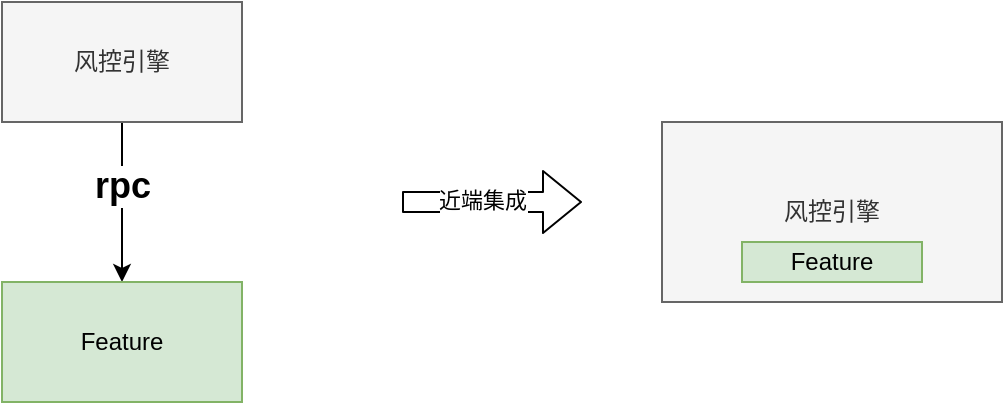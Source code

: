 <mxfile version="14.0.0" type="github">
  <diagram id="6g_NB_qkvzhOsYnh3NiX" name="Page-1">
    <mxGraphModel dx="1258" dy="843" grid="1" gridSize="10" guides="1" tooltips="1" connect="1" arrows="1" fold="1" page="1" pageScale="1" pageWidth="827" pageHeight="1169" math="0" shadow="0">
      <root>
        <mxCell id="0" />
        <mxCell id="1" parent="0" />
        <mxCell id="ek9BJI5t3MrHNnFUKKP--3" value="" style="edgeStyle=orthogonalEdgeStyle;rounded=0;orthogonalLoop=1;jettySize=auto;html=1;" edge="1" parent="1" source="ek9BJI5t3MrHNnFUKKP--1" target="ek9BJI5t3MrHNnFUKKP--2">
          <mxGeometry relative="1" as="geometry" />
        </mxCell>
        <mxCell id="ek9BJI5t3MrHNnFUKKP--4" value="&lt;b&gt;&lt;font style=&quot;font-size: 18px&quot;&gt;rpc&lt;/font&gt;&lt;/b&gt;" style="edgeLabel;html=1;align=center;verticalAlign=middle;resizable=0;points=[];" vertex="1" connectable="0" parent="ek9BJI5t3MrHNnFUKKP--3">
          <mxGeometry x="-0.2" relative="1" as="geometry">
            <mxPoint as="offset" />
          </mxGeometry>
        </mxCell>
        <mxCell id="ek9BJI5t3MrHNnFUKKP--1" value="风控引擎" style="rounded=0;whiteSpace=wrap;html=1;fillColor=#f5f5f5;strokeColor=#666666;fontColor=#333333;" vertex="1" parent="1">
          <mxGeometry x="90" y="220" width="120" height="60" as="geometry" />
        </mxCell>
        <mxCell id="ek9BJI5t3MrHNnFUKKP--2" value="Feature" style="rounded=0;whiteSpace=wrap;html=1;fillColor=#d5e8d4;strokeColor=#82b366;" vertex="1" parent="1">
          <mxGeometry x="90" y="360" width="120" height="60" as="geometry" />
        </mxCell>
        <mxCell id="ek9BJI5t3MrHNnFUKKP--5" value="" style="shape=flexArrow;endArrow=classic;html=1;" edge="1" parent="1">
          <mxGeometry width="50" height="50" relative="1" as="geometry">
            <mxPoint x="290" y="320" as="sourcePoint" />
            <mxPoint x="380" y="320" as="targetPoint" />
          </mxGeometry>
        </mxCell>
        <mxCell id="ek9BJI5t3MrHNnFUKKP--8" value="近端集成" style="edgeLabel;html=1;align=center;verticalAlign=middle;resizable=0;points=[];" vertex="1" connectable="0" parent="ek9BJI5t3MrHNnFUKKP--5">
          <mxGeometry x="-0.111" y="1" relative="1" as="geometry">
            <mxPoint as="offset" />
          </mxGeometry>
        </mxCell>
        <mxCell id="ek9BJI5t3MrHNnFUKKP--9" value="" style="group" vertex="1" connectable="0" parent="1">
          <mxGeometry x="420" y="280" width="170" height="90" as="geometry" />
        </mxCell>
        <mxCell id="ek9BJI5t3MrHNnFUKKP--6" value="风控引擎" style="rounded=0;whiteSpace=wrap;html=1;fillColor=#f5f5f5;strokeColor=#666666;fontColor=#333333;" vertex="1" parent="ek9BJI5t3MrHNnFUKKP--9">
          <mxGeometry width="170" height="90" as="geometry" />
        </mxCell>
        <mxCell id="ek9BJI5t3MrHNnFUKKP--7" value="Feature" style="rounded=0;whiteSpace=wrap;html=1;fillColor=#d5e8d4;strokeColor=#82b366;" vertex="1" parent="ek9BJI5t3MrHNnFUKKP--9">
          <mxGeometry x="40" y="60" width="90" height="20" as="geometry" />
        </mxCell>
      </root>
    </mxGraphModel>
  </diagram>
</mxfile>
